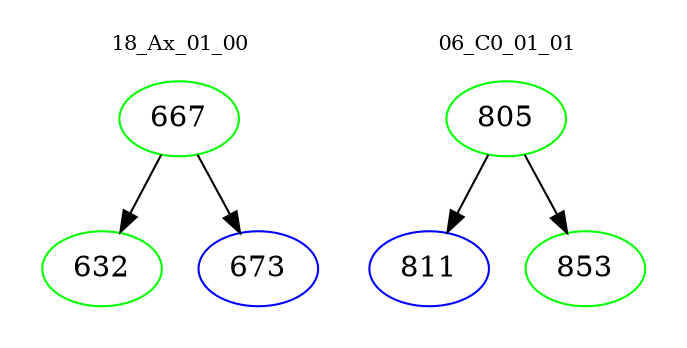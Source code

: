 digraph{
subgraph cluster_0 {
color = white
label = "18_Ax_01_00";
fontsize=10;
T0_667 [label="667", color="green"]
T0_667 -> T0_632 [color="black"]
T0_632 [label="632", color="green"]
T0_667 -> T0_673 [color="black"]
T0_673 [label="673", color="blue"]
}
subgraph cluster_1 {
color = white
label = "06_C0_01_01";
fontsize=10;
T1_805 [label="805", color="green"]
T1_805 -> T1_811 [color="black"]
T1_811 [label="811", color="blue"]
T1_805 -> T1_853 [color="black"]
T1_853 [label="853", color="green"]
}
}
